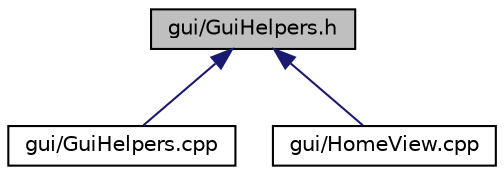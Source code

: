 digraph "gui/GuiHelpers.h"
{
 // LATEX_PDF_SIZE
  edge [fontname="Helvetica",fontsize="10",labelfontname="Helvetica",labelfontsize="10"];
  node [fontname="Helvetica",fontsize="10",shape=record];
  Node1 [label="gui/GuiHelpers.h",height=0.2,width=0.4,color="black", fillcolor="grey75", style="filled", fontcolor="black",tooltip=" "];
  Node1 -> Node2 [dir="back",color="midnightblue",fontsize="10",style="solid"];
  Node2 [label="gui/GuiHelpers.cpp",height=0.2,width=0.4,color="black", fillcolor="white", style="filled",URL="$GuiHelpers_8cpp.html",tooltip=" "];
  Node1 -> Node3 [dir="back",color="midnightblue",fontsize="10",style="solid"];
  Node3 [label="gui/HomeView.cpp",height=0.2,width=0.4,color="black", fillcolor="white", style="filled",URL="$HomeView_8cpp.html",tooltip=" "];
}
